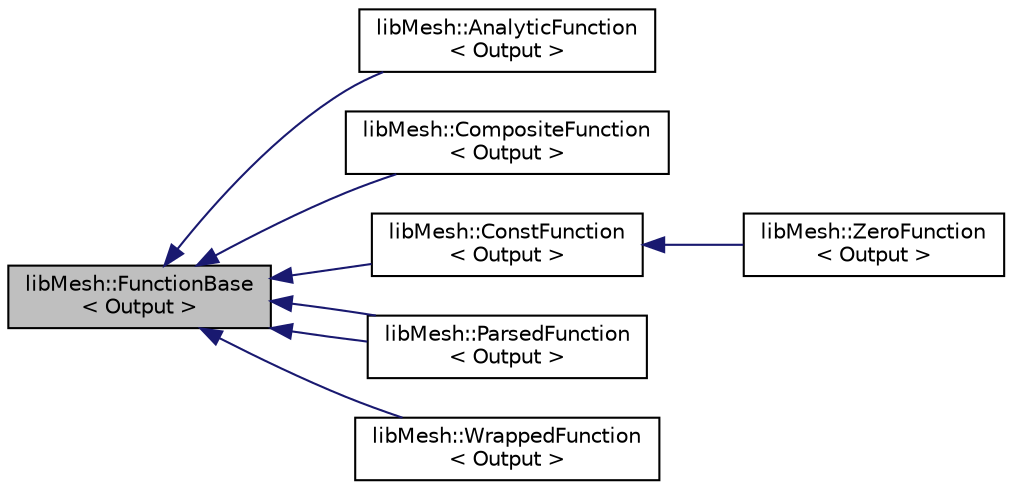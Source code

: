 digraph "libMesh::FunctionBase&lt; Output &gt;"
{
  edge [fontname="Helvetica",fontsize="10",labelfontname="Helvetica",labelfontsize="10"];
  node [fontname="Helvetica",fontsize="10",shape=record];
  rankdir="LR";
  Node1 [label="libMesh::FunctionBase\l\< Output \>",height=0.2,width=0.4,color="black", fillcolor="grey75", style="filled", fontcolor="black"];
  Node1 -> Node2 [dir="back",color="midnightblue",fontsize="10",style="solid",fontname="Helvetica"];
  Node2 [label="libMesh::AnalyticFunction\l\< Output \>",height=0.2,width=0.4,color="black", fillcolor="white", style="filled",URL="$classlibMesh_1_1AnalyticFunction.html"];
  Node1 -> Node3 [dir="back",color="midnightblue",fontsize="10",style="solid",fontname="Helvetica"];
  Node3 [label="libMesh::CompositeFunction\l\< Output \>",height=0.2,width=0.4,color="black", fillcolor="white", style="filled",URL="$classlibMesh_1_1CompositeFunction.html",tooltip="Function which is a function of another function. "];
  Node1 -> Node4 [dir="back",color="midnightblue",fontsize="10",style="solid",fontname="Helvetica"];
  Node4 [label="libMesh::ConstFunction\l\< Output \>",height=0.2,width=0.4,color="black", fillcolor="white", style="filled",URL="$classlibMesh_1_1ConstFunction.html",tooltip="Function that returns a single value that never changes. "];
  Node4 -> Node5 [dir="back",color="midnightblue",fontsize="10",style="solid",fontname="Helvetica"];
  Node5 [label="libMesh::ZeroFunction\l\< Output \>",height=0.2,width=0.4,color="black", fillcolor="white", style="filled",URL="$classlibMesh_1_1ZeroFunction.html",tooltip="ConstFunction that simply returns 0. "];
  Node1 -> Node6 [dir="back",color="midnightblue",fontsize="10",style="solid",fontname="Helvetica"];
  Node6 [label="libMesh::ParsedFunction\l\< Output \>",height=0.2,width=0.4,color="black", fillcolor="white", style="filled",URL="$classlibMesh_1_1ParsedFunction.html",tooltip="A Function defined by a std::string. "];
  Node1 -> Node6 [dir="back",color="midnightblue",fontsize="10",style="solid",fontname="Helvetica"];
  Node1 -> Node7 [dir="back",color="midnightblue",fontsize="10",style="solid",fontname="Helvetica"];
  Node7 [label="libMesh::WrappedFunction\l\< Output \>",height=0.2,width=0.4,color="black", fillcolor="white", style="filled",URL="$classlibMesh_1_1WrappedFunction.html"];
}
